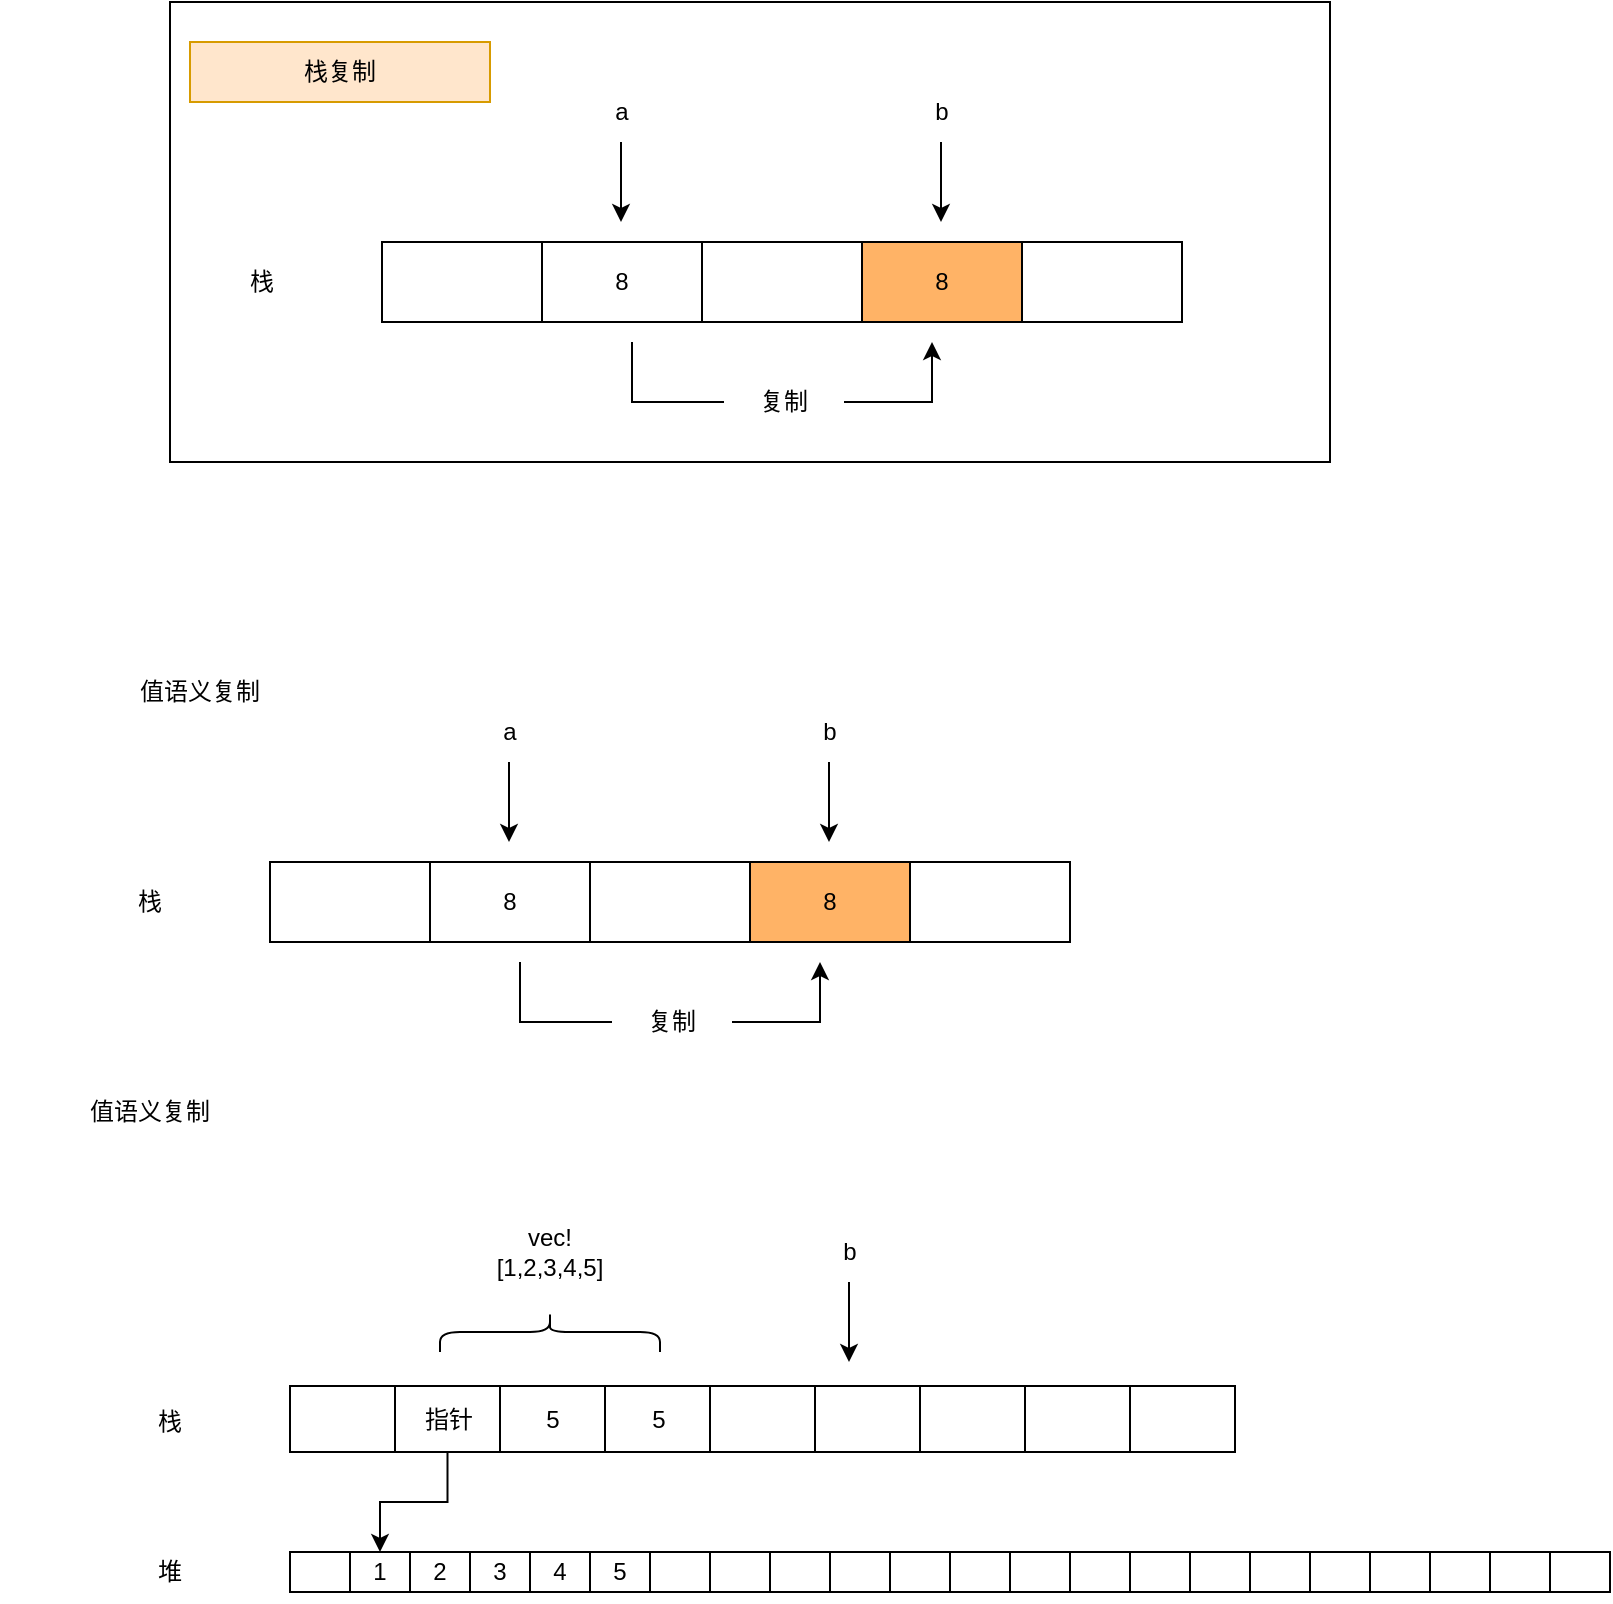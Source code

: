 <mxfile version="20.4.0" type="github">
  <diagram id="uFF63pCtqbtRlG7e-ytk" name="第 1 页">
    <mxGraphModel dx="1038" dy="1803" grid="1" gridSize="10" guides="1" tooltips="1" connect="1" arrows="1" fold="1" page="1" pageScale="1" pageWidth="827" pageHeight="1169" math="0" shadow="0">
      <root>
        <mxCell id="0" />
        <mxCell id="1" parent="0" />
        <mxCell id="7M69Pb_JgjFaqeYmJ_j--20" value="" style="rounded=0;whiteSpace=wrap;html=1;fillColor=#FFFFFF;" parent="1" vertex="1">
          <mxGeometry x="130" y="-130" width="580" height="230" as="geometry" />
        </mxCell>
        <mxCell id="7M69Pb_JgjFaqeYmJ_j--1" value="" style="rounded=0;whiteSpace=wrap;html=1;" parent="1" vertex="1">
          <mxGeometry x="180" y="300" width="80" height="40" as="geometry" />
        </mxCell>
        <mxCell id="7M69Pb_JgjFaqeYmJ_j--2" value="8" style="rounded=0;whiteSpace=wrap;html=1;" parent="1" vertex="1">
          <mxGeometry x="260" y="300" width="80" height="40" as="geometry" />
        </mxCell>
        <mxCell id="7M69Pb_JgjFaqeYmJ_j--3" value="" style="rounded=0;whiteSpace=wrap;html=1;" parent="1" vertex="1">
          <mxGeometry x="340" y="300" width="80" height="40" as="geometry" />
        </mxCell>
        <mxCell id="7M69Pb_JgjFaqeYmJ_j--4" value="8" style="rounded=0;whiteSpace=wrap;html=1;fillColor=#FFB366;" parent="1" vertex="1">
          <mxGeometry x="420" y="300" width="80" height="40" as="geometry" />
        </mxCell>
        <mxCell id="7M69Pb_JgjFaqeYmJ_j--5" value="" style="rounded=0;whiteSpace=wrap;html=1;" parent="1" vertex="1">
          <mxGeometry x="500" y="300" width="80" height="40" as="geometry" />
        </mxCell>
        <mxCell id="7M69Pb_JgjFaqeYmJ_j--6" value="栈" style="text;html=1;strokeColor=none;fillColor=none;align=center;verticalAlign=middle;whiteSpace=wrap;rounded=0;" parent="1" vertex="1">
          <mxGeometry x="90" y="305" width="60" height="30" as="geometry" />
        </mxCell>
        <mxCell id="7M69Pb_JgjFaqeYmJ_j--8" value="a" style="text;html=1;strokeColor=none;fillColor=none;align=center;verticalAlign=middle;whiteSpace=wrap;rounded=0;" parent="1" vertex="1">
          <mxGeometry x="270" y="220" width="60" height="30" as="geometry" />
        </mxCell>
        <mxCell id="7M69Pb_JgjFaqeYmJ_j--9" value="" style="endArrow=classic;html=1;rounded=0;" parent="1" edge="1">
          <mxGeometry width="50" height="50" relative="1" as="geometry">
            <mxPoint x="299.5" y="250" as="sourcePoint" />
            <mxPoint x="299.5" y="290" as="targetPoint" />
          </mxGeometry>
        </mxCell>
        <mxCell id="7M69Pb_JgjFaqeYmJ_j--12" value="b" style="text;html=1;strokeColor=none;fillColor=none;align=center;verticalAlign=middle;whiteSpace=wrap;rounded=0;" parent="1" vertex="1">
          <mxGeometry x="430" y="220" width="60" height="30" as="geometry" />
        </mxCell>
        <mxCell id="7M69Pb_JgjFaqeYmJ_j--13" value="" style="endArrow=classic;html=1;rounded=0;" parent="1" edge="1">
          <mxGeometry width="50" height="50" relative="1" as="geometry">
            <mxPoint x="459.5" y="250" as="sourcePoint" />
            <mxPoint x="459.5" y="290" as="targetPoint" />
          </mxGeometry>
        </mxCell>
        <mxCell id="7M69Pb_JgjFaqeYmJ_j--14" value="" style="endArrow=classic;html=1;rounded=0;startArrow=none;" parent="1" source="7M69Pb_JgjFaqeYmJ_j--17" edge="1">
          <mxGeometry width="50" height="50" relative="1" as="geometry">
            <mxPoint x="305" y="350" as="sourcePoint" />
            <mxPoint x="455" y="350" as="targetPoint" />
            <Array as="points">
              <mxPoint x="455" y="380" />
            </Array>
          </mxGeometry>
        </mxCell>
        <mxCell id="7M69Pb_JgjFaqeYmJ_j--17" value="复制" style="text;html=1;strokeColor=none;fillColor=none;align=center;verticalAlign=middle;whiteSpace=wrap;rounded=0;" parent="1" vertex="1">
          <mxGeometry x="351" y="365" width="60" height="30" as="geometry" />
        </mxCell>
        <mxCell id="7M69Pb_JgjFaqeYmJ_j--18" value="" style="endArrow=none;html=1;rounded=0;" parent="1" target="7M69Pb_JgjFaqeYmJ_j--17" edge="1">
          <mxGeometry width="50" height="50" relative="1" as="geometry">
            <mxPoint x="305" y="350" as="sourcePoint" />
            <mxPoint x="455" y="350" as="targetPoint" />
            <Array as="points">
              <mxPoint x="305" y="360" />
              <mxPoint x="305" y="380" />
            </Array>
          </mxGeometry>
        </mxCell>
        <mxCell id="7M69Pb_JgjFaqeYmJ_j--21" value="值语义复制" style="text;html=1;strokeColor=none;fillColor=none;align=center;verticalAlign=middle;whiteSpace=wrap;rounded=0;" parent="1" vertex="1">
          <mxGeometry x="70" y="200" width="150" height="30" as="geometry" />
        </mxCell>
        <mxCell id="7M69Pb_JgjFaqeYmJ_j--22" value="" style="rounded=0;whiteSpace=wrap;html=1;" parent="1" vertex="1">
          <mxGeometry x="236" y="-10" width="80" height="40" as="geometry" />
        </mxCell>
        <mxCell id="7M69Pb_JgjFaqeYmJ_j--23" value="8" style="rounded=0;whiteSpace=wrap;html=1;" parent="1" vertex="1">
          <mxGeometry x="316" y="-10" width="80" height="40" as="geometry" />
        </mxCell>
        <mxCell id="7M69Pb_JgjFaqeYmJ_j--24" value="" style="rounded=0;whiteSpace=wrap;html=1;" parent="1" vertex="1">
          <mxGeometry x="396" y="-10" width="80" height="40" as="geometry" />
        </mxCell>
        <mxCell id="7M69Pb_JgjFaqeYmJ_j--25" value="8" style="rounded=0;whiteSpace=wrap;html=1;fillColor=#FFB366;" parent="1" vertex="1">
          <mxGeometry x="476" y="-10" width="80" height="40" as="geometry" />
        </mxCell>
        <mxCell id="7M69Pb_JgjFaqeYmJ_j--26" value="" style="rounded=0;whiteSpace=wrap;html=1;" parent="1" vertex="1">
          <mxGeometry x="556" y="-10" width="80" height="40" as="geometry" />
        </mxCell>
        <mxCell id="7M69Pb_JgjFaqeYmJ_j--27" value="栈" style="text;html=1;strokeColor=none;fillColor=none;align=center;verticalAlign=middle;whiteSpace=wrap;rounded=0;" parent="1" vertex="1">
          <mxGeometry x="146" y="-5" width="60" height="30" as="geometry" />
        </mxCell>
        <mxCell id="7M69Pb_JgjFaqeYmJ_j--28" value="a" style="text;html=1;strokeColor=none;fillColor=none;align=center;verticalAlign=middle;whiteSpace=wrap;rounded=0;" parent="1" vertex="1">
          <mxGeometry x="326" y="-90" width="60" height="30" as="geometry" />
        </mxCell>
        <mxCell id="7M69Pb_JgjFaqeYmJ_j--29" value="" style="endArrow=classic;html=1;rounded=0;" parent="1" edge="1">
          <mxGeometry width="50" height="50" relative="1" as="geometry">
            <mxPoint x="355.5" y="-60" as="sourcePoint" />
            <mxPoint x="355.5" y="-20" as="targetPoint" />
          </mxGeometry>
        </mxCell>
        <mxCell id="7M69Pb_JgjFaqeYmJ_j--30" value="b" style="text;html=1;strokeColor=none;fillColor=none;align=center;verticalAlign=middle;whiteSpace=wrap;rounded=0;" parent="1" vertex="1">
          <mxGeometry x="486" y="-90" width="60" height="30" as="geometry" />
        </mxCell>
        <mxCell id="7M69Pb_JgjFaqeYmJ_j--31" value="" style="endArrow=classic;html=1;rounded=0;" parent="1" edge="1">
          <mxGeometry width="50" height="50" relative="1" as="geometry">
            <mxPoint x="515.5" y="-60" as="sourcePoint" />
            <mxPoint x="515.5" y="-20" as="targetPoint" />
          </mxGeometry>
        </mxCell>
        <mxCell id="7M69Pb_JgjFaqeYmJ_j--32" value="" style="endArrow=classic;html=1;rounded=0;startArrow=none;" parent="1" source="7M69Pb_JgjFaqeYmJ_j--33" edge="1">
          <mxGeometry width="50" height="50" relative="1" as="geometry">
            <mxPoint x="361" y="40" as="sourcePoint" />
            <mxPoint x="511" y="40" as="targetPoint" />
            <Array as="points">
              <mxPoint x="511" y="70" />
            </Array>
          </mxGeometry>
        </mxCell>
        <mxCell id="7M69Pb_JgjFaqeYmJ_j--33" value="复制" style="text;html=1;strokeColor=none;fillColor=none;align=center;verticalAlign=middle;whiteSpace=wrap;rounded=0;" parent="1" vertex="1">
          <mxGeometry x="407" y="55" width="60" height="30" as="geometry" />
        </mxCell>
        <mxCell id="7M69Pb_JgjFaqeYmJ_j--34" value="" style="endArrow=none;html=1;rounded=0;" parent="1" target="7M69Pb_JgjFaqeYmJ_j--33" edge="1">
          <mxGeometry width="50" height="50" relative="1" as="geometry">
            <mxPoint x="361" y="40" as="sourcePoint" />
            <mxPoint x="511" y="40" as="targetPoint" />
            <Array as="points">
              <mxPoint x="361" y="50" />
              <mxPoint x="361" y="70" />
            </Array>
          </mxGeometry>
        </mxCell>
        <mxCell id="7M69Pb_JgjFaqeYmJ_j--35" value="栈复制" style="text;html=1;strokeColor=#d79b00;fillColor=#ffe6cc;align=center;verticalAlign=middle;whiteSpace=wrap;rounded=0;" parent="1" vertex="1">
          <mxGeometry x="140" y="-110" width="150" height="30" as="geometry" />
        </mxCell>
        <mxCell id="Tgt292jsqNsWlH3ns7qR-6" value="栈" style="text;html=1;strokeColor=none;fillColor=none;align=center;verticalAlign=middle;whiteSpace=wrap;rounded=0;" vertex="1" parent="1">
          <mxGeometry x="100" y="565" width="60" height="30" as="geometry" />
        </mxCell>
        <mxCell id="Tgt292jsqNsWlH3ns7qR-7" value="vec![1,2,3,4,5]" style="text;html=1;strokeColor=none;fillColor=none;align=center;verticalAlign=middle;whiteSpace=wrap;rounded=0;" vertex="1" parent="1">
          <mxGeometry x="285" y="480" width="70" height="30" as="geometry" />
        </mxCell>
        <mxCell id="Tgt292jsqNsWlH3ns7qR-9" value="b" style="text;html=1;strokeColor=none;fillColor=none;align=center;verticalAlign=middle;whiteSpace=wrap;rounded=0;" vertex="1" parent="1">
          <mxGeometry x="440" y="480" width="60" height="30" as="geometry" />
        </mxCell>
        <mxCell id="Tgt292jsqNsWlH3ns7qR-10" value="" style="endArrow=classic;html=1;rounded=0;" edge="1" parent="1">
          <mxGeometry width="50" height="50" relative="1" as="geometry">
            <mxPoint x="469.5" y="510" as="sourcePoint" />
            <mxPoint x="469.5" y="550" as="targetPoint" />
          </mxGeometry>
        </mxCell>
        <mxCell id="Tgt292jsqNsWlH3ns7qR-14" value="值语义复制" style="text;html=1;strokeColor=none;fillColor=none;align=center;verticalAlign=middle;whiteSpace=wrap;rounded=0;" vertex="1" parent="1">
          <mxGeometry x="45" y="410" width="150" height="30" as="geometry" />
        </mxCell>
        <mxCell id="Tgt292jsqNsWlH3ns7qR-15" value="" style="rounded=0;whiteSpace=wrap;html=1;" vertex="1" parent="1">
          <mxGeometry x="190" y="645" width="30" height="20" as="geometry" />
        </mxCell>
        <mxCell id="Tgt292jsqNsWlH3ns7qR-16" value="1" style="rounded=0;whiteSpace=wrap;html=1;" vertex="1" parent="1">
          <mxGeometry x="220" y="645" width="30" height="20" as="geometry" />
        </mxCell>
        <mxCell id="Tgt292jsqNsWlH3ns7qR-17" value="2" style="rounded=0;whiteSpace=wrap;html=1;" vertex="1" parent="1">
          <mxGeometry x="250" y="645" width="30" height="20" as="geometry" />
        </mxCell>
        <mxCell id="Tgt292jsqNsWlH3ns7qR-18" value="3" style="rounded=0;whiteSpace=wrap;html=1;" vertex="1" parent="1">
          <mxGeometry x="280" y="645" width="30" height="20" as="geometry" />
        </mxCell>
        <mxCell id="Tgt292jsqNsWlH3ns7qR-19" value="4" style="rounded=0;whiteSpace=wrap;html=1;" vertex="1" parent="1">
          <mxGeometry x="310" y="645" width="30" height="20" as="geometry" />
        </mxCell>
        <mxCell id="Tgt292jsqNsWlH3ns7qR-20" value="5" style="rounded=0;whiteSpace=wrap;html=1;" vertex="1" parent="1">
          <mxGeometry x="340" y="645" width="30" height="20" as="geometry" />
        </mxCell>
        <mxCell id="Tgt292jsqNsWlH3ns7qR-21" value="" style="rounded=0;whiteSpace=wrap;html=1;" vertex="1" parent="1">
          <mxGeometry x="370" y="645" width="30" height="20" as="geometry" />
        </mxCell>
        <mxCell id="Tgt292jsqNsWlH3ns7qR-22" value="" style="rounded=0;whiteSpace=wrap;html=1;" vertex="1" parent="1">
          <mxGeometry x="400" y="645" width="30" height="20" as="geometry" />
        </mxCell>
        <mxCell id="Tgt292jsqNsWlH3ns7qR-23" value="" style="rounded=0;whiteSpace=wrap;html=1;" vertex="1" parent="1">
          <mxGeometry x="430" y="645" width="30" height="20" as="geometry" />
        </mxCell>
        <mxCell id="Tgt292jsqNsWlH3ns7qR-24" value="" style="rounded=0;whiteSpace=wrap;html=1;" vertex="1" parent="1">
          <mxGeometry x="460" y="645" width="30" height="20" as="geometry" />
        </mxCell>
        <mxCell id="Tgt292jsqNsWlH3ns7qR-25" value="" style="rounded=0;whiteSpace=wrap;html=1;" vertex="1" parent="1">
          <mxGeometry x="490" y="645" width="30" height="20" as="geometry" />
        </mxCell>
        <mxCell id="Tgt292jsqNsWlH3ns7qR-26" value="" style="rounded=0;whiteSpace=wrap;html=1;" vertex="1" parent="1">
          <mxGeometry x="520" y="645" width="30" height="20" as="geometry" />
        </mxCell>
        <mxCell id="Tgt292jsqNsWlH3ns7qR-27" value="" style="rounded=0;whiteSpace=wrap;html=1;" vertex="1" parent="1">
          <mxGeometry x="550" y="645" width="30" height="20" as="geometry" />
        </mxCell>
        <mxCell id="Tgt292jsqNsWlH3ns7qR-28" value="" style="rounded=0;whiteSpace=wrap;html=1;" vertex="1" parent="1">
          <mxGeometry x="580" y="645" width="30" height="20" as="geometry" />
        </mxCell>
        <mxCell id="Tgt292jsqNsWlH3ns7qR-29" value="" style="rounded=0;whiteSpace=wrap;html=1;" vertex="1" parent="1">
          <mxGeometry x="610" y="645" width="30" height="20" as="geometry" />
        </mxCell>
        <mxCell id="Tgt292jsqNsWlH3ns7qR-30" value="" style="rounded=0;whiteSpace=wrap;html=1;" vertex="1" parent="1">
          <mxGeometry x="640" y="645" width="30" height="20" as="geometry" />
        </mxCell>
        <mxCell id="Tgt292jsqNsWlH3ns7qR-31" value="" style="rounded=0;whiteSpace=wrap;html=1;" vertex="1" parent="1">
          <mxGeometry x="670" y="645" width="30" height="20" as="geometry" />
        </mxCell>
        <mxCell id="Tgt292jsqNsWlH3ns7qR-32" value="" style="rounded=0;whiteSpace=wrap;html=1;" vertex="1" parent="1">
          <mxGeometry x="700" y="645" width="30" height="20" as="geometry" />
        </mxCell>
        <mxCell id="Tgt292jsqNsWlH3ns7qR-33" value="" style="rounded=0;whiteSpace=wrap;html=1;" vertex="1" parent="1">
          <mxGeometry x="730" y="645" width="30" height="20" as="geometry" />
        </mxCell>
        <mxCell id="Tgt292jsqNsWlH3ns7qR-34" value="" style="rounded=0;whiteSpace=wrap;html=1;" vertex="1" parent="1">
          <mxGeometry x="760" y="645" width="30" height="20" as="geometry" />
        </mxCell>
        <mxCell id="Tgt292jsqNsWlH3ns7qR-35" value="" style="rounded=0;whiteSpace=wrap;html=1;" vertex="1" parent="1">
          <mxGeometry x="790" y="645" width="30" height="20" as="geometry" />
        </mxCell>
        <mxCell id="Tgt292jsqNsWlH3ns7qR-36" value="" style="rounded=0;whiteSpace=wrap;html=1;" vertex="1" parent="1">
          <mxGeometry x="820" y="645" width="30" height="20" as="geometry" />
        </mxCell>
        <mxCell id="Tgt292jsqNsWlH3ns7qR-39" value="堆" style="text;html=1;strokeColor=none;fillColor=none;align=center;verticalAlign=middle;whiteSpace=wrap;rounded=0;" vertex="1" parent="1">
          <mxGeometry x="100" y="640" width="60" height="30" as="geometry" />
        </mxCell>
        <mxCell id="Tgt292jsqNsWlH3ns7qR-43" value="" style="rounded=0;whiteSpace=wrap;html=1;" vertex="1" parent="1">
          <mxGeometry x="190" y="562" width="52.5" height="33" as="geometry" />
        </mxCell>
        <mxCell id="Tgt292jsqNsWlH3ns7qR-56" style="edgeStyle=orthogonalEdgeStyle;rounded=0;orthogonalLoop=1;jettySize=auto;html=1;entryX=0.5;entryY=0;entryDx=0;entryDy=0;" edge="1" parent="1" source="Tgt292jsqNsWlH3ns7qR-44" target="Tgt292jsqNsWlH3ns7qR-16">
          <mxGeometry relative="1" as="geometry" />
        </mxCell>
        <mxCell id="Tgt292jsqNsWlH3ns7qR-44" value="指针" style="rounded=0;whiteSpace=wrap;html=1;" vertex="1" parent="1">
          <mxGeometry x="242.5" y="562" width="52.5" height="33" as="geometry" />
        </mxCell>
        <mxCell id="Tgt292jsqNsWlH3ns7qR-45" value="5" style="rounded=0;whiteSpace=wrap;html=1;" vertex="1" parent="1">
          <mxGeometry x="295" y="562" width="52.5" height="33" as="geometry" />
        </mxCell>
        <mxCell id="Tgt292jsqNsWlH3ns7qR-47" value="5" style="rounded=0;whiteSpace=wrap;html=1;" vertex="1" parent="1">
          <mxGeometry x="347.5" y="562" width="52.5" height="33" as="geometry" />
        </mxCell>
        <mxCell id="Tgt292jsqNsWlH3ns7qR-48" value="" style="rounded=0;whiteSpace=wrap;html=1;" vertex="1" parent="1">
          <mxGeometry x="400" y="562" width="52.5" height="33" as="geometry" />
        </mxCell>
        <mxCell id="Tgt292jsqNsWlH3ns7qR-49" value="" style="rounded=0;whiteSpace=wrap;html=1;" vertex="1" parent="1">
          <mxGeometry x="452.5" y="562" width="52.5" height="33" as="geometry" />
        </mxCell>
        <mxCell id="Tgt292jsqNsWlH3ns7qR-50" value="" style="rounded=0;whiteSpace=wrap;html=1;" vertex="1" parent="1">
          <mxGeometry x="505" y="562" width="52.5" height="33" as="geometry" />
        </mxCell>
        <mxCell id="Tgt292jsqNsWlH3ns7qR-51" value="" style="rounded=0;whiteSpace=wrap;html=1;" vertex="1" parent="1">
          <mxGeometry x="557.5" y="562" width="52.5" height="33" as="geometry" />
        </mxCell>
        <mxCell id="Tgt292jsqNsWlH3ns7qR-52" value="" style="rounded=0;whiteSpace=wrap;html=1;" vertex="1" parent="1">
          <mxGeometry x="610" y="562" width="52.5" height="33" as="geometry" />
        </mxCell>
        <mxCell id="Tgt292jsqNsWlH3ns7qR-55" value="" style="shape=curlyBracket;whiteSpace=wrap;html=1;rounded=1;flipH=1;rotation=-90;" vertex="1" parent="1">
          <mxGeometry x="310" y="480" width="20" height="110" as="geometry" />
        </mxCell>
      </root>
    </mxGraphModel>
  </diagram>
</mxfile>
